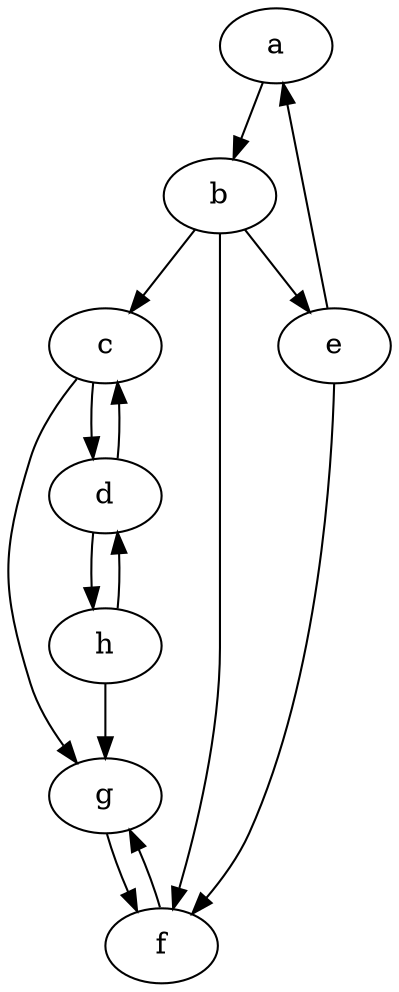strict digraph g {
	a -> b
	b -> c
	b -> f 
	b -> e
	c -> g
	c -> d
	d -> c
	d -> h
	e -> a
	e -> f
	f -> g
	g -> f
	h -> g
	h -> d
}
